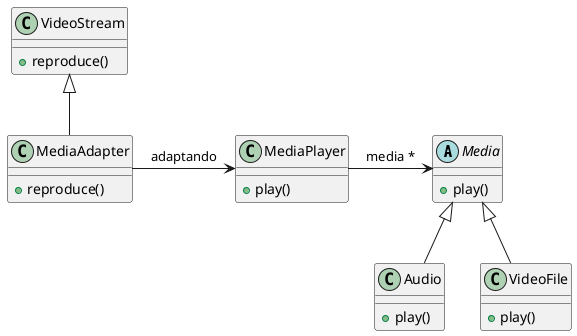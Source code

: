 @startuml

abstract Media {
    + play()
}

class MediaPlayer {
    + play()
}

class Audio extends Media {
    + play()
}

class VideoFile extends Media {
    + play()
}

class VideoStream {
    + reproduce()
}

class MediaAdapter extends VideoStream{
    + reproduce()
}

MediaAdapter -> MediaPlayer : adaptando
MediaPlayer -> Media : media *

@enduml